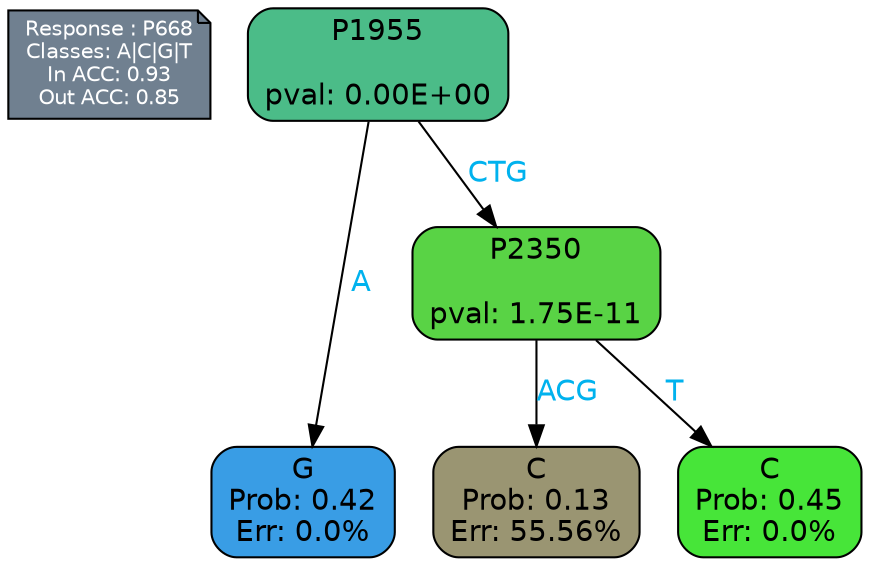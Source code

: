 digraph Tree {
node [shape=box, style="filled, rounded", color="black", fontname=helvetica] ;
graph [ranksep=equally, splines=polylines, bgcolor=transparent, dpi=600] ;
edge [fontname=helvetica] ;
LEGEND [label="Response : P668
Classes: A|C|G|T
In ACC: 0.93
Out ACC: 0.85
",shape=note,align=left,style=filled,fillcolor="slategray",fontcolor="white",fontsize=10];1 [label="P1955

pval: 0.00E+00", fillcolor="#4bbc88"] ;
2 [label="G
Prob: 0.42
Err: 0.0%", fillcolor="#399de5"] ;
3 [label="P2350

pval: 1.75E-11", fillcolor="#59d345"] ;
4 [label="C
Prob: 0.13
Err: 55.56%", fillcolor="#9a9572"] ;
5 [label="C
Prob: 0.45
Err: 0.0%", fillcolor="#47e539"] ;
1 -> 2 [label="A",fontcolor=deepskyblue2] ;
1 -> 3 [label="CTG",fontcolor=deepskyblue2] ;
3 -> 4 [label="ACG",fontcolor=deepskyblue2] ;
3 -> 5 [label="T",fontcolor=deepskyblue2] ;
{rank = same; 2;4;5;}{rank = same; LEGEND;1;}}